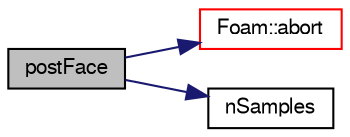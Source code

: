 digraph "postFace"
{
  bgcolor="transparent";
  edge [fontname="FreeSans",fontsize="10",labelfontname="FreeSans",labelfontsize="10"];
  node [fontname="FreeSans",fontsize="10",shape=record];
  rankdir="LR";
  Node136 [label="postFace",height=0.2,width=0.4,color="black", fillcolor="grey75", style="filled", fontcolor="black"];
  Node136 -> Node137 [color="midnightblue",fontsize="10",style="solid",fontname="FreeSans"];
  Node137 [label="Foam::abort",height=0.2,width=0.4,color="red",URL="$a21124.html#a447107a607d03e417307c203fa5fb44b"];
  Node136 -> Node180 [color="midnightblue",fontsize="10",style="solid",fontname="FreeSans"];
  Node180 [label="nSamples",height=0.2,width=0.4,color="black",URL="$a38939.html#ae3a82d84c636058327d8680769d5feb1"];
}
